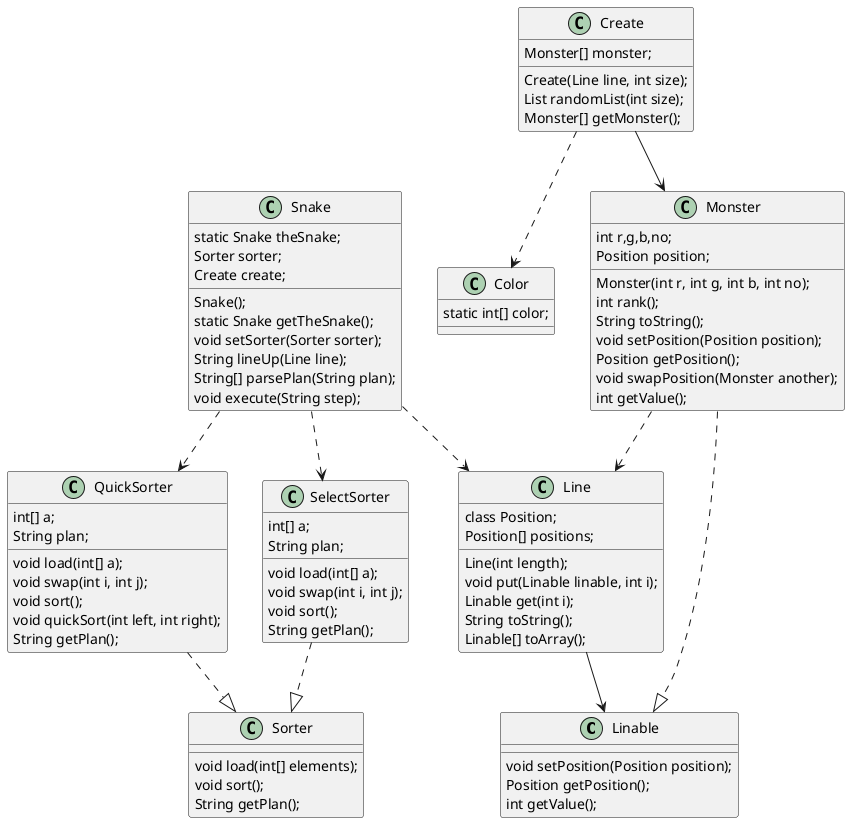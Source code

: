 @startuml

class Linable{
    void setPosition(Position position);
    Position getPosition();
    int getValue();
}

class Monster{
    int r,g,b,no;
    Position position;

    Monster(int r, int g, int b, int no);
    int rank();
    String toString();
    void setPosition(Position position);
    Position getPosition();
    void swapPosition(Monster another);
    int getValue();
}

class Create{
    Monster[] monster;

    Create(Line line, int size);
    List randomList(int size);
    Monster[] getMonster();
}

class Color{
    static int[] color;
}

class Line{
    class Position;
    Position[] positions;

    Line(int length);
    void put(Linable linable, int i);
    Linable get(int i);
    String toString();
    Linable[] toArray();
}

class Sorter{
    void load(int[] elements);
    void sort();
    String getPlan();
}

class SelectSorter{
    int[] a;
    String plan;

    void load(int[] a);
    void swap(int i, int j);
    void sort();
    String getPlan();
}

class QuickSorter{
    int[] a;
    String plan;

    void load(int[] a);
    void swap(int i, int j);
    void sort();
    void quickSort(int left, int right);
    String getPlan();
}

class Snake{
    static Snake theSnake;
    Sorter sorter;
    Create create;

    Snake();
    static Snake getTheSnake();
    void setSorter(Sorter sorter);
    String lineUp(Line line);
    String[] parsePlan(String plan);
    void execute(String step);
}

Monster ..|> Linable
Monster ..> Line
Create --> Monster
Create ..> Color
Line --> Linable
SelectSorter ..|> Sorter
QuickSorter ..|> Sorter
Snake ..> Line
Snake ..> SelectSorter
Snake ..> QuickSorter


@enduml
